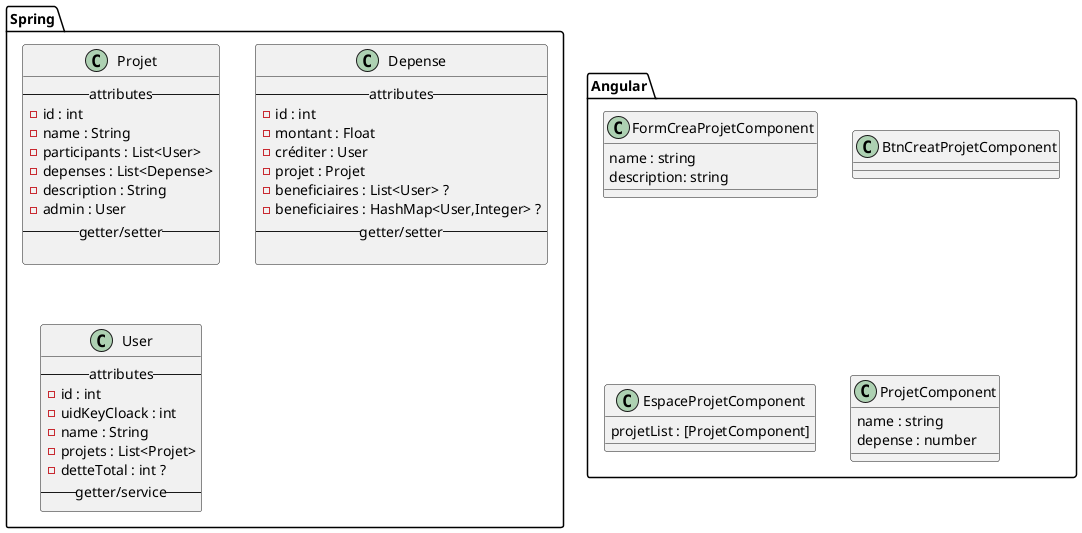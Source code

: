 @startuml ArchiServer
package Spring{
class Projet{
    --attributes--
    - id : int
    - name : String
    - participants : List<User>
    - depenses : List<Depense>
    - description : String
    - admin : User
    --getter/setter--

}

class Depense{
    --attributes--
    - id : int
    - montant : Float
    - créditer : User
    - projet : Projet
    - beneficiaires : List<User> ?
    - beneficiaires : HashMap<User,Integer> ?
    --getter/setter--

}

class User{
    --attributes--
    - id : int
    - uidKeyCloack : int
    - name : String
    - projets : List<Projet>
    - detteTotal : int ?
    --getter/service--
}
}

package Angular{
    class FormCreaProjetComponent{
        name : string
        description: string
    }

    class BtnCreatProjetComponent{
    }

    class EspaceProjetComponent{
        projetList : [ProjetComponent]
    }

    class ProjetComponent{
        name : string
        depense : number
    }
}

@enduml